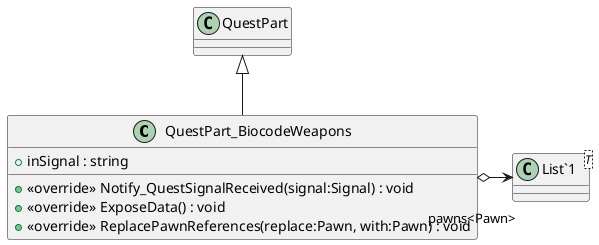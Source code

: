 @startuml
class QuestPart_BiocodeWeapons {
    + inSignal : string
    + <<override>> Notify_QuestSignalReceived(signal:Signal) : void
    + <<override>> ExposeData() : void
    + <<override>> ReplacePawnReferences(replace:Pawn, with:Pawn) : void
}
class "List`1"<T> {
}
QuestPart <|-- QuestPart_BiocodeWeapons
QuestPart_BiocodeWeapons o-> "pawns<Pawn>" "List`1"
@enduml
